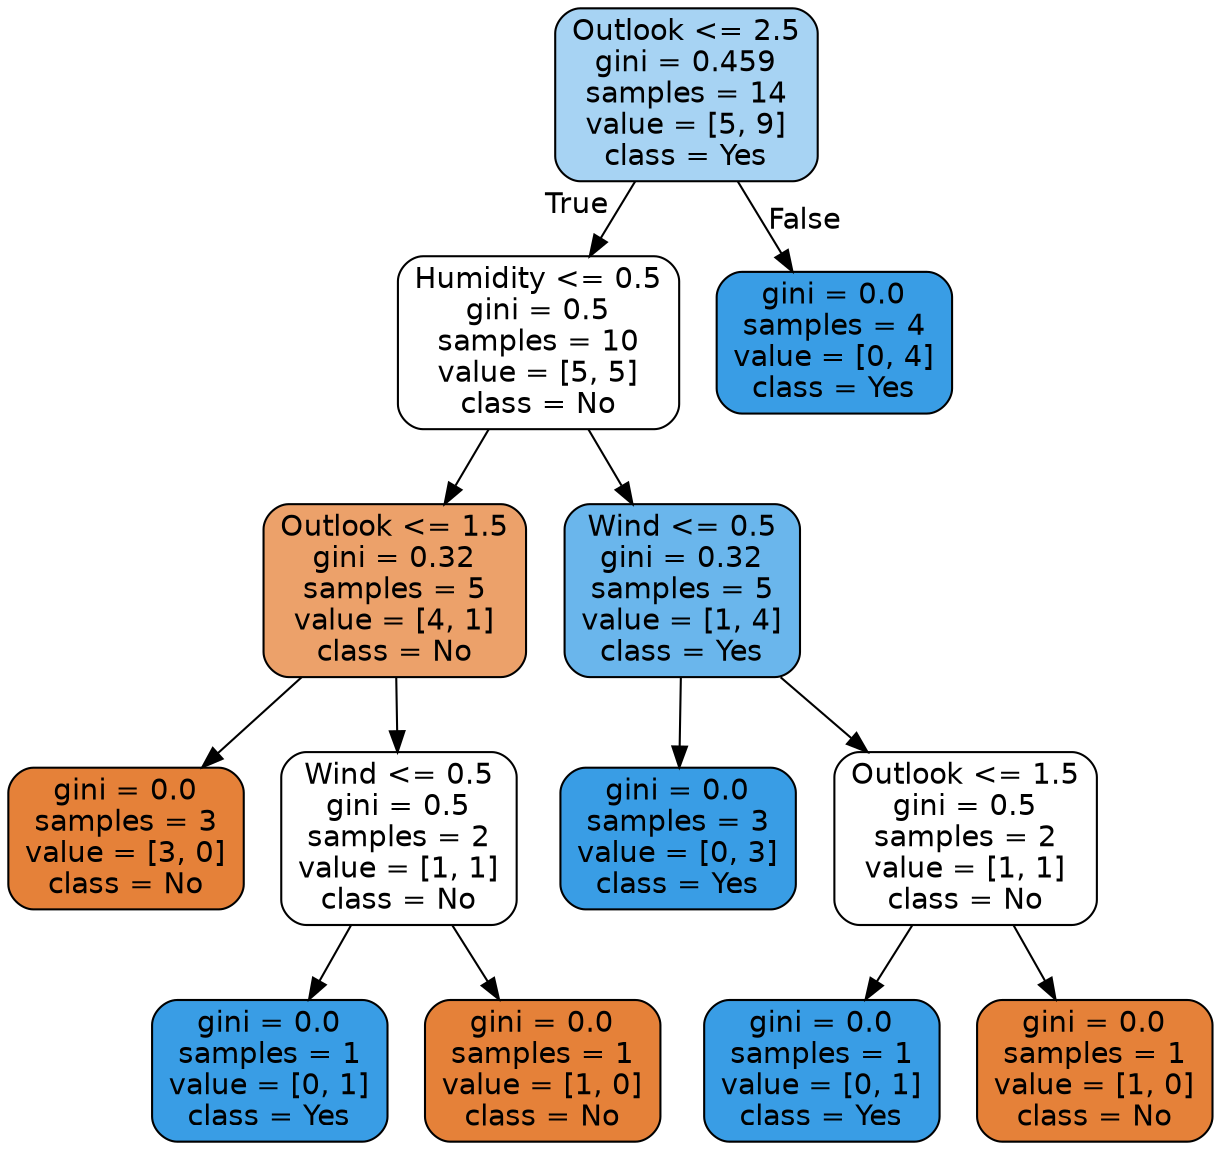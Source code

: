 digraph Tree {
node [shape=box, style="filled, rounded", color="black", fontname=helvetica] ;
edge [fontname=helvetica] ;
0 [label="Outlook <= 2.5\ngini = 0.459\nsamples = 14\nvalue = [5, 9]\nclass = Yes", fillcolor="#399de571"] ;
1 [label="Humidity <= 0.5\ngini = 0.5\nsamples = 10\nvalue = [5, 5]\nclass = No", fillcolor="#e5813900"] ;
0 -> 1 [labeldistance=2.5, labelangle=45, headlabel="True"] ;
2 [label="Outlook <= 1.5\ngini = 0.32\nsamples = 5\nvalue = [4, 1]\nclass = No", fillcolor="#e58139bf"] ;
1 -> 2 ;
3 [label="gini = 0.0\nsamples = 3\nvalue = [3, 0]\nclass = No", fillcolor="#e58139ff"] ;
2 -> 3 ;
4 [label="Wind <= 0.5\ngini = 0.5\nsamples = 2\nvalue = [1, 1]\nclass = No", fillcolor="#e5813900"] ;
2 -> 4 ;
5 [label="gini = 0.0\nsamples = 1\nvalue = [0, 1]\nclass = Yes", fillcolor="#399de5ff"] ;
4 -> 5 ;
6 [label="gini = 0.0\nsamples = 1\nvalue = [1, 0]\nclass = No", fillcolor="#e58139ff"] ;
4 -> 6 ;
7 [label="Wind <= 0.5\ngini = 0.32\nsamples = 5\nvalue = [1, 4]\nclass = Yes", fillcolor="#399de5bf"] ;
1 -> 7 ;
8 [label="gini = 0.0\nsamples = 3\nvalue = [0, 3]\nclass = Yes", fillcolor="#399de5ff"] ;
7 -> 8 ;
9 [label="Outlook <= 1.5\ngini = 0.5\nsamples = 2\nvalue = [1, 1]\nclass = No", fillcolor="#e5813900"] ;
7 -> 9 ;
10 [label="gini = 0.0\nsamples = 1\nvalue = [0, 1]\nclass = Yes", fillcolor="#399de5ff"] ;
9 -> 10 ;
11 [label="gini = 0.0\nsamples = 1\nvalue = [1, 0]\nclass = No", fillcolor="#e58139ff"] ;
9 -> 11 ;
12 [label="gini = 0.0\nsamples = 4\nvalue = [0, 4]\nclass = Yes", fillcolor="#399de5ff"] ;
0 -> 12 [labeldistance=2.5, labelangle=-45, headlabel="False"] ;
}